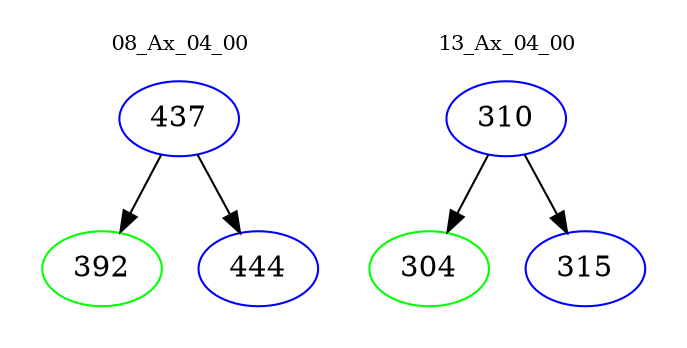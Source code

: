 digraph{
subgraph cluster_0 {
color = white
label = "08_Ax_04_00";
fontsize=10;
T0_437 [label="437", color="blue"]
T0_437 -> T0_392 [color="black"]
T0_392 [label="392", color="green"]
T0_437 -> T0_444 [color="black"]
T0_444 [label="444", color="blue"]
}
subgraph cluster_1 {
color = white
label = "13_Ax_04_00";
fontsize=10;
T1_310 [label="310", color="blue"]
T1_310 -> T1_304 [color="black"]
T1_304 [label="304", color="green"]
T1_310 -> T1_315 [color="black"]
T1_315 [label="315", color="blue"]
}
}
